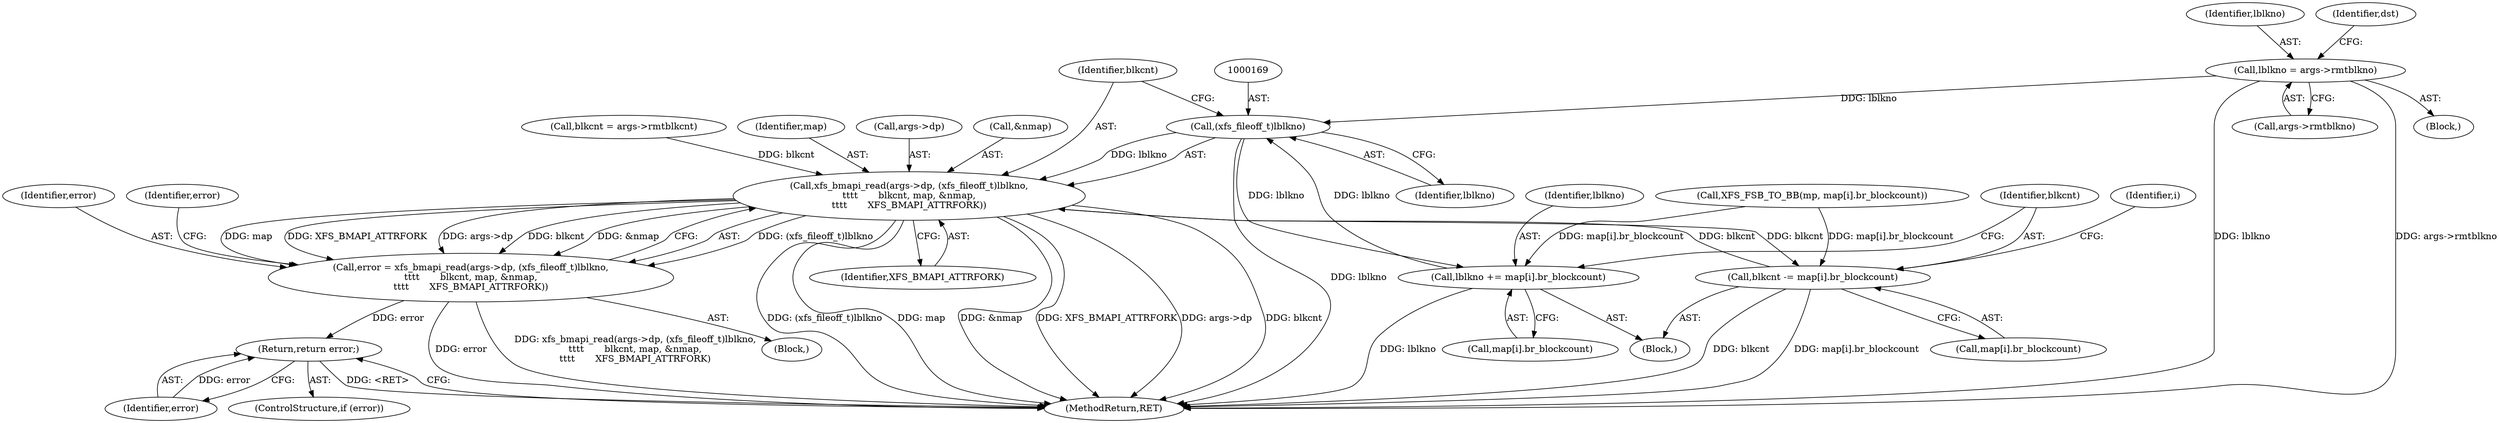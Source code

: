 digraph "0_linux_8275cdd0e7ac550dcce2b3ef6d2fb3b808c1ae59_8@pointer" {
"1000115" [label="(Call,lblkno = args->rmtblkno)"];
"1000168" [label="(Call,(xfs_fileoff_t)lblkno)"];
"1000164" [label="(Call,xfs_bmapi_read(args->dp, (xfs_fileoff_t)lblkno,\n\t\t\t\t       blkcnt, map, &nmap,\n\t\t\t\t       XFS_BMAPI_ATTRFORK))"];
"1000162" [label="(Call,error = xfs_bmapi_read(args->dp, (xfs_fileoff_t)lblkno,\n\t\t\t\t       blkcnt, map, &nmap,\n\t\t\t\t       XFS_BMAPI_ATTRFORK))"];
"1000178" [label="(Return,return error;)"];
"1000282" [label="(Call,blkcnt -= map[i].br_blockcount)"];
"1000275" [label="(Call,lblkno += map[i].br_blockcount)"];
"1000283" [label="(Identifier,blkcnt)"];
"1000116" [label="(Identifier,lblkno)"];
"1000173" [label="(Call,&nmap)"];
"1000227" [label="(Call,XFS_FSB_TO_BB(mp, map[i].br_blockcount))"];
"1000177" [label="(Identifier,error)"];
"1000275" [label="(Call,lblkno += map[i].br_blockcount)"];
"1000168" [label="(Call,(xfs_fileoff_t)lblkno)"];
"1000277" [label="(Call,map[i].br_blockcount)"];
"1000295" [label="(MethodReturn,RET)"];
"1000115" [label="(Call,lblkno = args->rmtblkno)"];
"1000164" [label="(Call,xfs_bmapi_read(args->dp, (xfs_fileoff_t)lblkno,\n\t\t\t\t       blkcnt, map, &nmap,\n\t\t\t\t       XFS_BMAPI_ATTRFORK))"];
"1000162" [label="(Call,error = xfs_bmapi_read(args->dp, (xfs_fileoff_t)lblkno,\n\t\t\t\t       blkcnt, map, &nmap,\n\t\t\t\t       XFS_BMAPI_ATTRFORK))"];
"1000171" [label="(Identifier,blkcnt)"];
"1000197" [label="(Block,)"];
"1000178" [label="(Return,return error;)"];
"1000117" [label="(Call,args->rmtblkno)"];
"1000176" [label="(ControlStructure,if (error))"];
"1000170" [label="(Identifier,lblkno)"];
"1000103" [label="(Block,)"];
"1000135" [label="(Call,blkcnt = args->rmtblkcnt)"];
"1000284" [label="(Call,map[i].br_blockcount)"];
"1000282" [label="(Call,blkcnt -= map[i].br_blockcount)"];
"1000175" [label="(Identifier,XFS_BMAPI_ATTRFORK)"];
"1000158" [label="(Block,)"];
"1000196" [label="(Identifier,i)"];
"1000163" [label="(Identifier,error)"];
"1000276" [label="(Identifier,lblkno)"];
"1000122" [label="(Identifier,dst)"];
"1000172" [label="(Identifier,map)"];
"1000179" [label="(Identifier,error)"];
"1000165" [label="(Call,args->dp)"];
"1000115" -> "1000103"  [label="AST: "];
"1000115" -> "1000117"  [label="CFG: "];
"1000116" -> "1000115"  [label="AST: "];
"1000117" -> "1000115"  [label="AST: "];
"1000122" -> "1000115"  [label="CFG: "];
"1000115" -> "1000295"  [label="DDG: args->rmtblkno"];
"1000115" -> "1000295"  [label="DDG: lblkno"];
"1000115" -> "1000168"  [label="DDG: lblkno"];
"1000168" -> "1000164"  [label="AST: "];
"1000168" -> "1000170"  [label="CFG: "];
"1000169" -> "1000168"  [label="AST: "];
"1000170" -> "1000168"  [label="AST: "];
"1000171" -> "1000168"  [label="CFG: "];
"1000168" -> "1000295"  [label="DDG: lblkno"];
"1000168" -> "1000164"  [label="DDG: lblkno"];
"1000275" -> "1000168"  [label="DDG: lblkno"];
"1000168" -> "1000275"  [label="DDG: lblkno"];
"1000164" -> "1000162"  [label="AST: "];
"1000164" -> "1000175"  [label="CFG: "];
"1000165" -> "1000164"  [label="AST: "];
"1000171" -> "1000164"  [label="AST: "];
"1000172" -> "1000164"  [label="AST: "];
"1000173" -> "1000164"  [label="AST: "];
"1000175" -> "1000164"  [label="AST: "];
"1000162" -> "1000164"  [label="CFG: "];
"1000164" -> "1000295"  [label="DDG: (xfs_fileoff_t)lblkno"];
"1000164" -> "1000295"  [label="DDG: map"];
"1000164" -> "1000295"  [label="DDG: &nmap"];
"1000164" -> "1000295"  [label="DDG: blkcnt"];
"1000164" -> "1000295"  [label="DDG: XFS_BMAPI_ATTRFORK"];
"1000164" -> "1000295"  [label="DDG: args->dp"];
"1000164" -> "1000162"  [label="DDG: (xfs_fileoff_t)lblkno"];
"1000164" -> "1000162"  [label="DDG: map"];
"1000164" -> "1000162"  [label="DDG: XFS_BMAPI_ATTRFORK"];
"1000164" -> "1000162"  [label="DDG: args->dp"];
"1000164" -> "1000162"  [label="DDG: blkcnt"];
"1000164" -> "1000162"  [label="DDG: &nmap"];
"1000282" -> "1000164"  [label="DDG: blkcnt"];
"1000135" -> "1000164"  [label="DDG: blkcnt"];
"1000164" -> "1000282"  [label="DDG: blkcnt"];
"1000162" -> "1000158"  [label="AST: "];
"1000163" -> "1000162"  [label="AST: "];
"1000177" -> "1000162"  [label="CFG: "];
"1000162" -> "1000295"  [label="DDG: xfs_bmapi_read(args->dp, (xfs_fileoff_t)lblkno,\n\t\t\t\t       blkcnt, map, &nmap,\n\t\t\t\t       XFS_BMAPI_ATTRFORK)"];
"1000162" -> "1000295"  [label="DDG: error"];
"1000162" -> "1000178"  [label="DDG: error"];
"1000178" -> "1000176"  [label="AST: "];
"1000178" -> "1000179"  [label="CFG: "];
"1000179" -> "1000178"  [label="AST: "];
"1000295" -> "1000178"  [label="CFG: "];
"1000178" -> "1000295"  [label="DDG: <RET>"];
"1000179" -> "1000178"  [label="DDG: error"];
"1000282" -> "1000197"  [label="AST: "];
"1000282" -> "1000284"  [label="CFG: "];
"1000283" -> "1000282"  [label="AST: "];
"1000284" -> "1000282"  [label="AST: "];
"1000196" -> "1000282"  [label="CFG: "];
"1000282" -> "1000295"  [label="DDG: map[i].br_blockcount"];
"1000282" -> "1000295"  [label="DDG: blkcnt"];
"1000227" -> "1000282"  [label="DDG: map[i].br_blockcount"];
"1000275" -> "1000197"  [label="AST: "];
"1000275" -> "1000277"  [label="CFG: "];
"1000276" -> "1000275"  [label="AST: "];
"1000277" -> "1000275"  [label="AST: "];
"1000283" -> "1000275"  [label="CFG: "];
"1000275" -> "1000295"  [label="DDG: lblkno"];
"1000227" -> "1000275"  [label="DDG: map[i].br_blockcount"];
}
